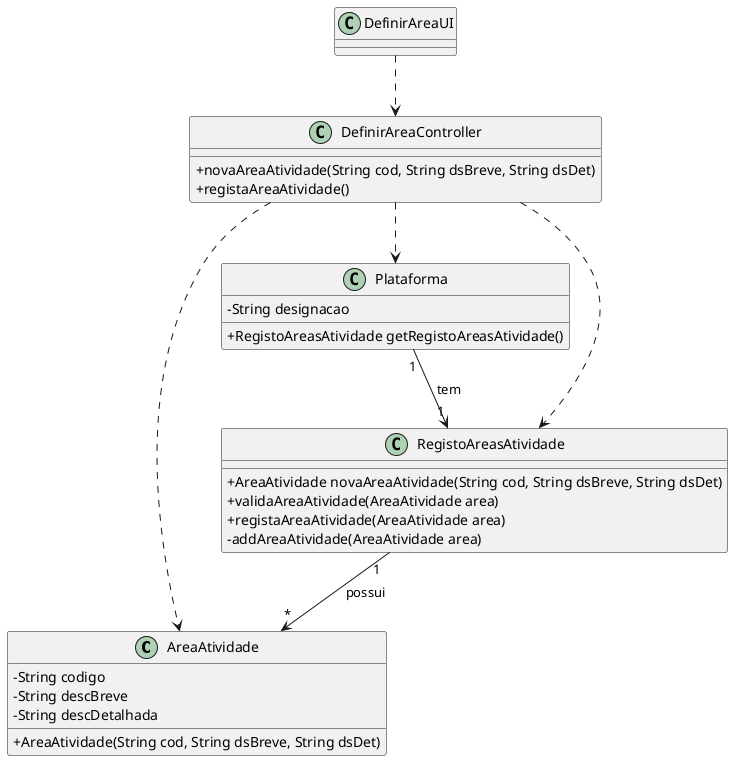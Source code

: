 @startuml
skinparam classAttributeIconSize 0
class AreaAtividade {
  -String codigo
  -String descBreve
  -String descDetalhada
  +AreaAtividade(String cod, String dsBreve, String dsDet)
}

class Plataforma {
  -String designacao
  
  +RegistoAreasAtividade getRegistoAreasAtividade()
}

class RegistoAreasAtividade {
  +AreaAtividade novaAreaAtividade(String cod, String dsBreve, String dsDet)
  +validaAreaAtividade(AreaAtividade area)
  +registaAreaAtividade(AreaAtividade area)
  -addAreaAtividade(AreaAtividade area)
}

class DefinirAreaController {
  +novaAreaAtividade(String cod, String dsBreve, String dsDet)
  +registaAreaAtividade()
}

class DefinirAreaUI {
  
}

DefinirAreaUI ..> DefinirAreaController
DefinirAreaController ..> Plataforma
DefinirAreaController ..> RegistoAreasAtividade
DefinirAreaController ..> AreaAtividade

Plataforma "1" --> "1" RegistoAreasAtividade : tem
RegistoAreasAtividade "1" --> "*" AreaAtividade : possui


@enduml